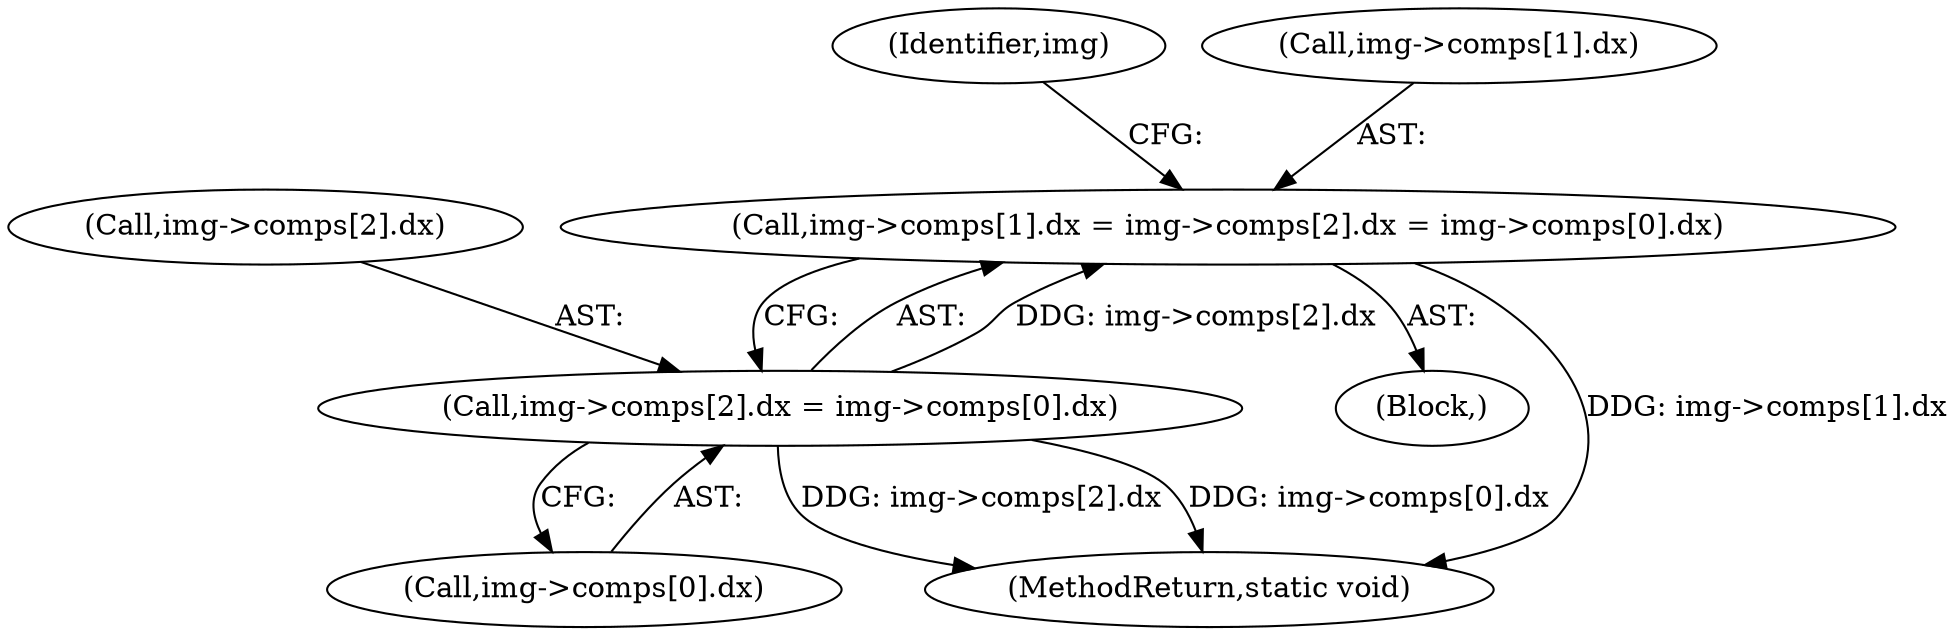 digraph "0_openjpeg_15f081c89650dccee4aa4ae66f614c3fdb268767_1@pointer" {
"1000479" [label="(Call,img->comps[1].dx = img->comps[2].dx = img->comps[0].dx)"];
"1000487" [label="(Call,img->comps[2].dx = img->comps[0].dx)"];
"1000487" [label="(Call,img->comps[2].dx = img->comps[0].dx)"];
"1000104" [label="(Block,)"];
"1000506" [label="(Identifier,img)"];
"1000480" [label="(Call,img->comps[1].dx)"];
"1000495" [label="(Call,img->comps[0].dx)"];
"1000538" [label="(MethodReturn,static void)"];
"1000479" [label="(Call,img->comps[1].dx = img->comps[2].dx = img->comps[0].dx)"];
"1000488" [label="(Call,img->comps[2].dx)"];
"1000479" -> "1000104"  [label="AST: "];
"1000479" -> "1000487"  [label="CFG: "];
"1000480" -> "1000479"  [label="AST: "];
"1000487" -> "1000479"  [label="AST: "];
"1000506" -> "1000479"  [label="CFG: "];
"1000479" -> "1000538"  [label="DDG: img->comps[1].dx"];
"1000487" -> "1000479"  [label="DDG: img->comps[2].dx"];
"1000487" -> "1000495"  [label="CFG: "];
"1000488" -> "1000487"  [label="AST: "];
"1000495" -> "1000487"  [label="AST: "];
"1000487" -> "1000538"  [label="DDG: img->comps[2].dx"];
"1000487" -> "1000538"  [label="DDG: img->comps[0].dx"];
}

